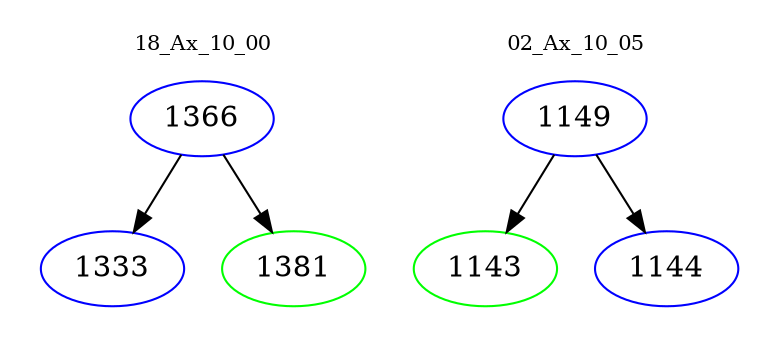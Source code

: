 digraph{
subgraph cluster_0 {
color = white
label = "18_Ax_10_00";
fontsize=10;
T0_1366 [label="1366", color="blue"]
T0_1366 -> T0_1333 [color="black"]
T0_1333 [label="1333", color="blue"]
T0_1366 -> T0_1381 [color="black"]
T0_1381 [label="1381", color="green"]
}
subgraph cluster_1 {
color = white
label = "02_Ax_10_05";
fontsize=10;
T1_1149 [label="1149", color="blue"]
T1_1149 -> T1_1143 [color="black"]
T1_1143 [label="1143", color="green"]
T1_1149 -> T1_1144 [color="black"]
T1_1144 [label="1144", color="blue"]
}
}
